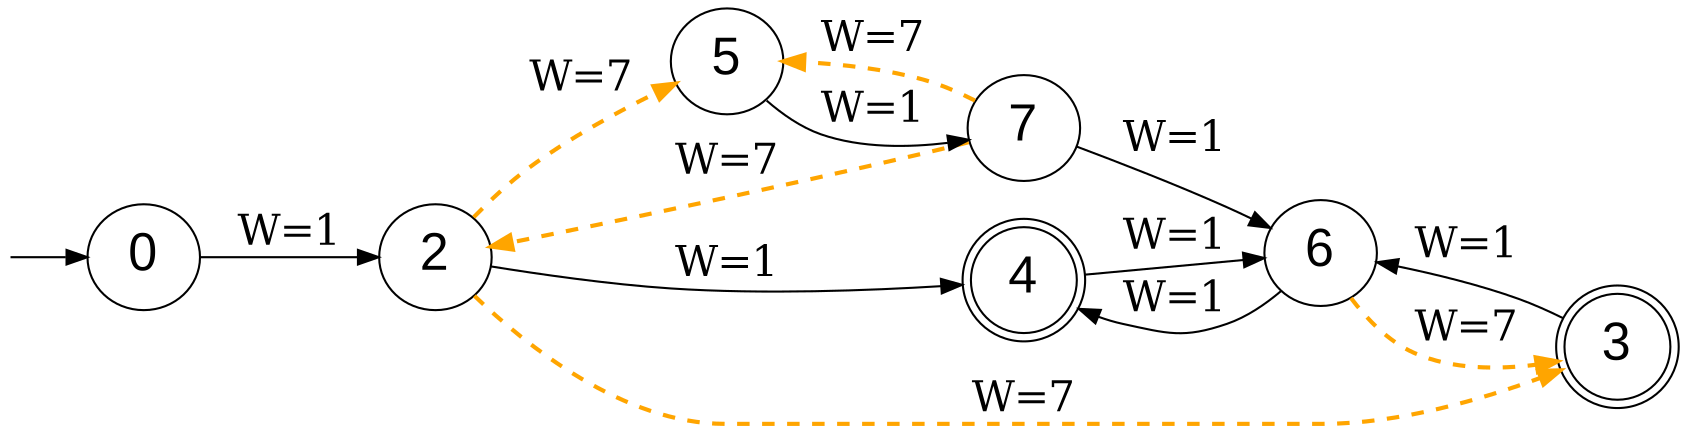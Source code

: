 digraph G {
  fontname=courier;
  rankdir=LR; graph[labeljust=l,nojustify=true]
  node [fontname=Arial, fontsize=25];
  edge [fontsize=20];
// Initial state
I0 [label="", style=invis, width=0]
I0 -> 1;
// 2 final states
// all 8 states
0 [shape=doublecircle, label="4"]
1 [label="0"]
2 [label="7"]
3 [label="2"]
4 [label="5"]
6 [label="6"]
5 [shape=doublecircle, label="3"]


0 -> 6 [label="W=1"]
1 -> 3 [label="W=1"]
2 -> 6 [label="W=1"]
2 -> 4 [penwidth=2.0,label="W=7",color=orange,style=dashed]
2 -> 3 [penwidth=2.0,color=orange,style=dashed,label="W=7"]
3 -> 0 [label="W=1"]
3 -> 4 [penwidth=2.0,color=orange,style=dashed,label="W=7"]
3 -> 5 [penwidth=2.0,color=orange,style=dashed,label="W=7"]
4 -> 2 [label="W=1"]
5 -> 6 [label="W=1"]
6 -> 0 [label="W=1"]
6 -> 5 [penwidth=2.0,color=orange,style=dashed,label="W=7"]
}
